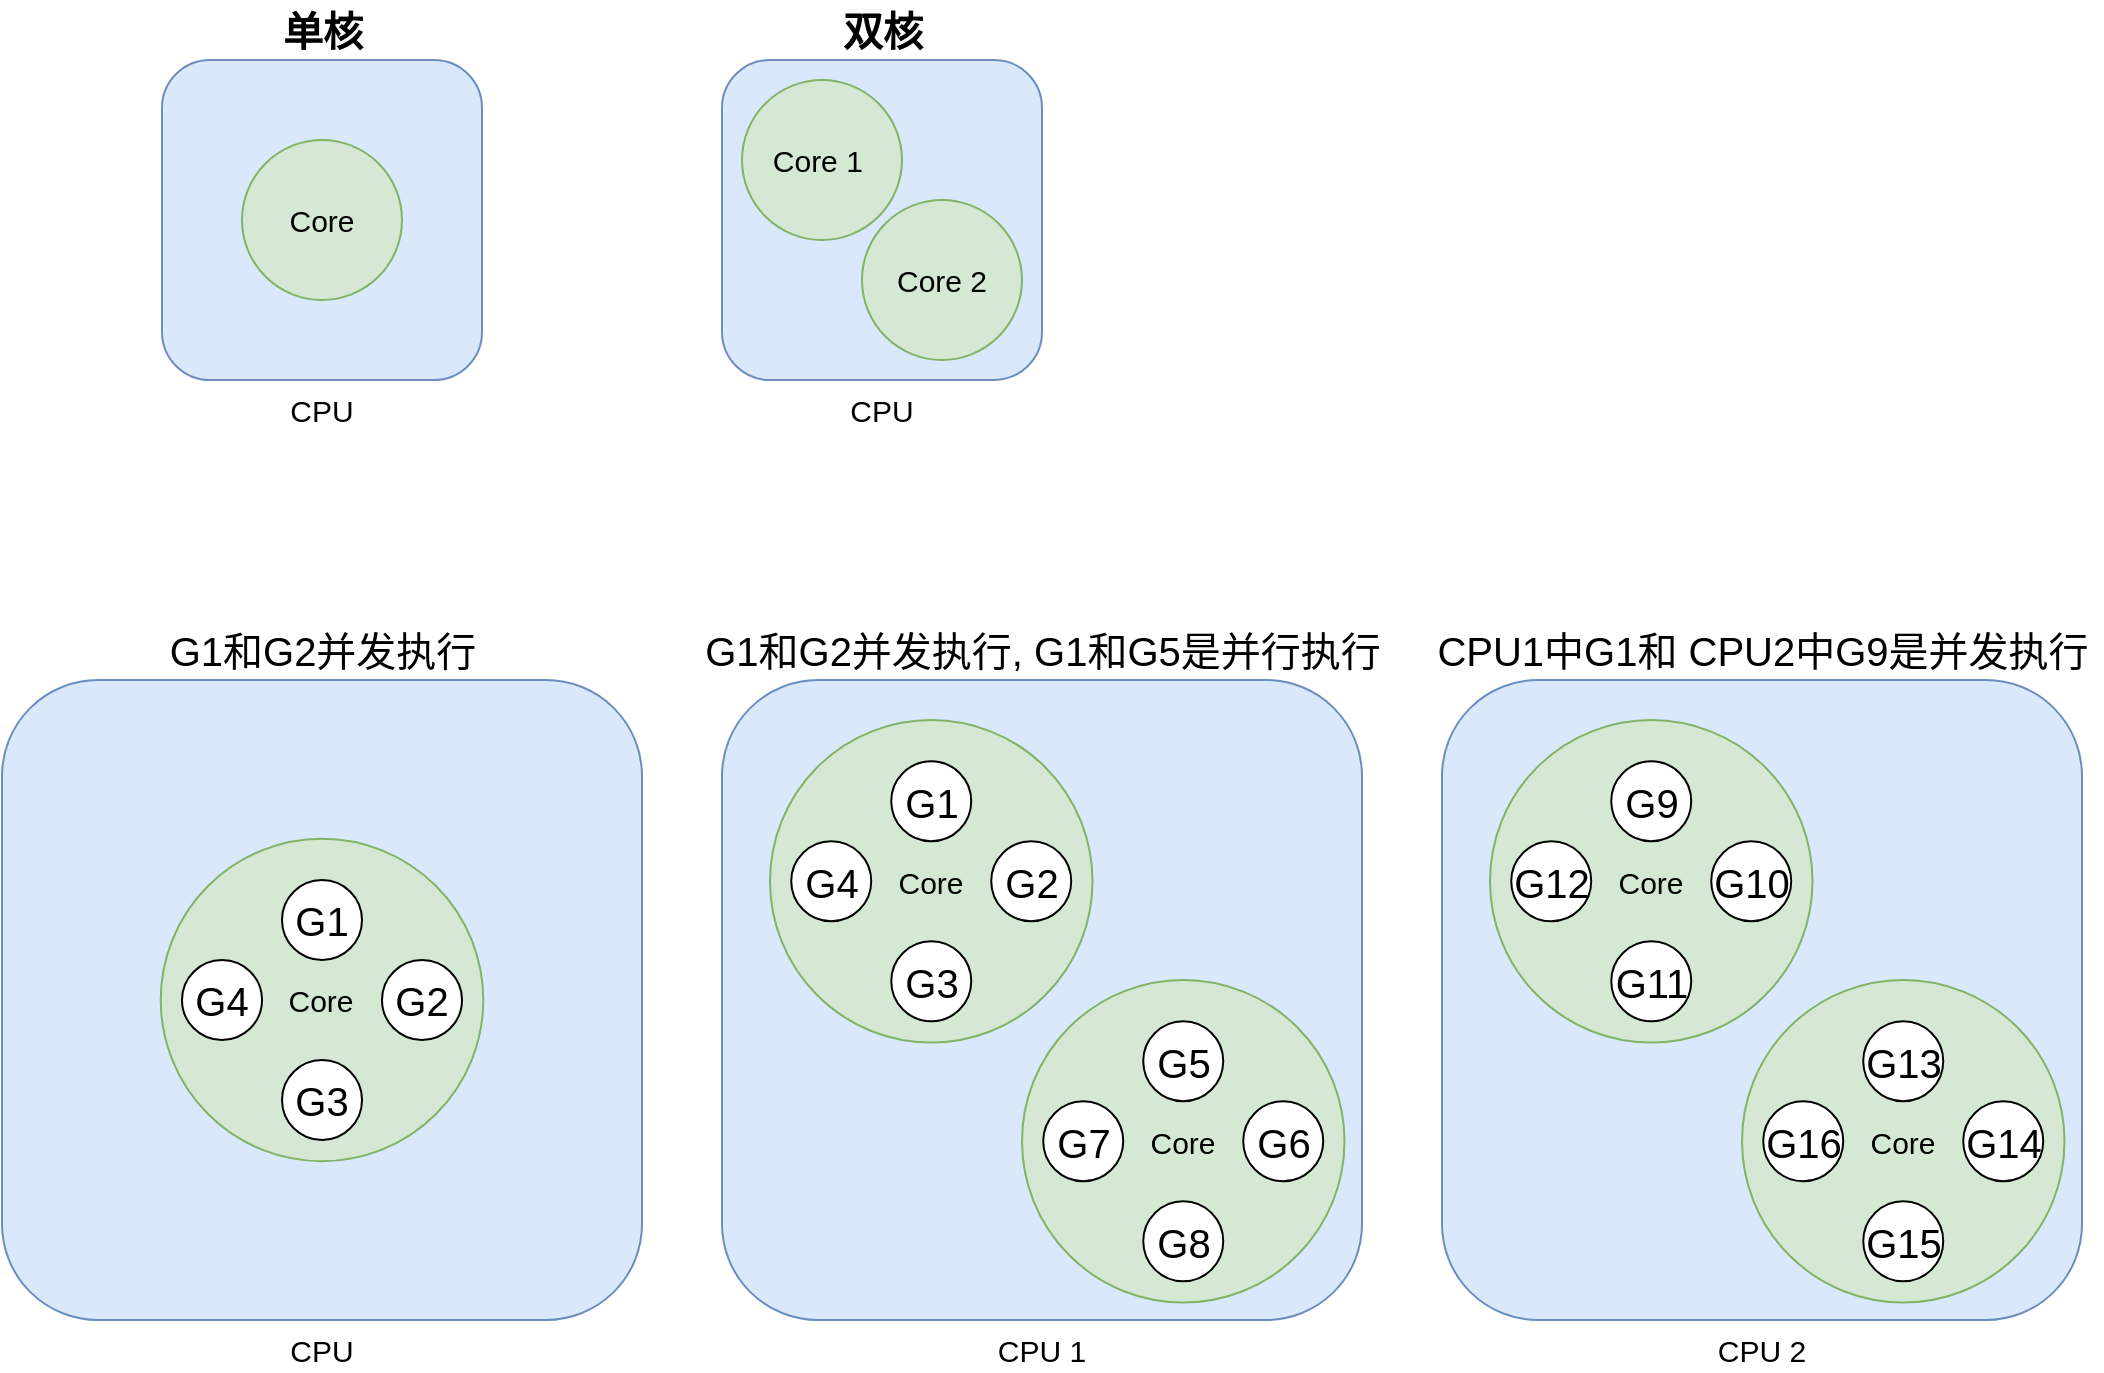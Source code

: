 <mxfile version="14.6.13" type="device" pages="3"><diagram id="2MF0oBLDKC4ToNOeg6sz" name="并发与并行"><mxGraphModel dx="946" dy="627" grid="1" gridSize="10" guides="1" tooltips="1" connect="1" arrows="1" fold="1" page="1" pageScale="1" pageWidth="1169" pageHeight="827" math="0" shadow="0"><root><mxCell id="m6voooPMPIwfVR3LbS1w-0"/><mxCell id="m6voooPMPIwfVR3LbS1w-1" parent="m6voooPMPIwfVR3LbS1w-0"/><mxCell id="m6voooPMPIwfVR3LbS1w-15" value="&lt;span&gt;CPU&lt;/span&gt;" style="rounded=1;whiteSpace=wrap;html=1;fontSize=15;labelPosition=center;verticalLabelPosition=bottom;align=center;verticalAlign=top;fillColor=#dae8fc;strokeColor=#6c8ebf;" parent="m6voooPMPIwfVR3LbS1w-1" vertex="1"><mxGeometry x="40" y="510.01" width="320" height="320" as="geometry"/></mxCell><mxCell id="m6voooPMPIwfVR3LbS1w-7" value="单核" style="text;html=1;align=center;verticalAlign=middle;resizable=0;points=[];autosize=1;strokeColor=none;fontSize=20;fontStyle=1" parent="m6voooPMPIwfVR3LbS1w-1" vertex="1"><mxGeometry x="170" y="170" width="60" height="30" as="geometry"/></mxCell><mxCell id="m6voooPMPIwfVR3LbS1w-8" value="双核" style="text;html=1;align=center;verticalAlign=middle;resizable=0;points=[];autosize=1;strokeColor=none;fontSize=20;fontStyle=1" parent="m6voooPMPIwfVR3LbS1w-1" vertex="1"><mxGeometry x="450" y="170" width="60" height="30" as="geometry"/></mxCell><mxCell id="m6voooPMPIwfVR3LbS1w-12" value="" style="group" parent="m6voooPMPIwfVR3LbS1w-1" vertex="1" connectable="0"><mxGeometry x="120" y="200" width="160" height="160" as="geometry"/></mxCell><mxCell id="m6voooPMPIwfVR3LbS1w-3" value="&lt;span&gt;CPU&lt;/span&gt;" style="rounded=1;whiteSpace=wrap;html=1;fontSize=15;labelPosition=center;verticalLabelPosition=bottom;align=center;verticalAlign=top;fillColor=#dae8fc;strokeColor=#6c8ebf;" parent="m6voooPMPIwfVR3LbS1w-12" vertex="1"><mxGeometry width="160" height="160" as="geometry"/></mxCell><mxCell id="m6voooPMPIwfVR3LbS1w-2" value="Core" style="ellipse;whiteSpace=wrap;html=1;aspect=fixed;fontSize=15;fillColor=#d5e8d4;strokeColor=#82b366;" parent="m6voooPMPIwfVR3LbS1w-12" vertex="1"><mxGeometry x="40" y="40" width="80" height="80" as="geometry"/></mxCell><mxCell id="m6voooPMPIwfVR3LbS1w-13" value="" style="group" parent="m6voooPMPIwfVR3LbS1w-1" vertex="1" connectable="0"><mxGeometry x="400" y="200" width="160" height="160" as="geometry"/></mxCell><mxCell id="m6voooPMPIwfVR3LbS1w-4" value="&lt;span&gt;CPU&lt;/span&gt;" style="rounded=1;whiteSpace=wrap;html=1;fontSize=15;labelPosition=center;verticalLabelPosition=bottom;align=center;verticalAlign=top;fillColor=#dae8fc;strokeColor=#6c8ebf;" parent="m6voooPMPIwfVR3LbS1w-13" vertex="1"><mxGeometry width="160" height="160" as="geometry"/></mxCell><mxCell id="m6voooPMPIwfVR3LbS1w-5" value="Core 1&amp;nbsp;" style="ellipse;whiteSpace=wrap;html=1;aspect=fixed;fontSize=15;fillColor=#d5e8d4;strokeColor=#82b366;" parent="m6voooPMPIwfVR3LbS1w-13" vertex="1"><mxGeometry x="10" y="10" width="80" height="80" as="geometry"/></mxCell><mxCell id="m6voooPMPIwfVR3LbS1w-6" value="Core 2" style="ellipse;whiteSpace=wrap;html=1;aspect=fixed;fontSize=15;fillColor=#d5e8d4;strokeColor=#82b366;" parent="m6voooPMPIwfVR3LbS1w-13" vertex="1"><mxGeometry x="70" y="70" width="80" height="80" as="geometry"/></mxCell><mxCell id="m6voooPMPIwfVR3LbS1w-23" value="&lt;span&gt;CPU 1&lt;/span&gt;" style="rounded=1;whiteSpace=wrap;html=1;fontSize=15;labelPosition=center;verticalLabelPosition=bottom;align=center;verticalAlign=top;fillColor=#dae8fc;strokeColor=#6c8ebf;" parent="m6voooPMPIwfVR3LbS1w-1" vertex="1"><mxGeometry x="400" y="510" width="320" height="320" as="geometry"/></mxCell><mxCell id="m6voooPMPIwfVR3LbS1w-26" value="" style="group" parent="m6voooPMPIwfVR3LbS1w-1" vertex="1" connectable="0"><mxGeometry x="119.38" y="589.38" width="161.25" height="161.25" as="geometry"/></mxCell><mxCell id="m6voooPMPIwfVR3LbS1w-16" value="Core" style="ellipse;whiteSpace=wrap;html=1;aspect=fixed;fontSize=15;fillColor=#d5e8d4;strokeColor=#82b366;" parent="m6voooPMPIwfVR3LbS1w-26" vertex="1"><mxGeometry width="161.25" height="161.25" as="geometry"/></mxCell><mxCell id="m6voooPMPIwfVR3LbS1w-19" value="G1" style="ellipse;whiteSpace=wrap;html=1;aspect=fixed;fontSize=20;" parent="m6voooPMPIwfVR3LbS1w-26" vertex="1"><mxGeometry x="60.62" y="20.63" width="40" height="40" as="geometry"/></mxCell><mxCell id="m6voooPMPIwfVR3LbS1w-20" value="G2" style="ellipse;whiteSpace=wrap;html=1;aspect=fixed;fontSize=20;" parent="m6voooPMPIwfVR3LbS1w-26" vertex="1"><mxGeometry x="110.62" y="60.63" width="40" height="40" as="geometry"/></mxCell><mxCell id="m6voooPMPIwfVR3LbS1w-21" value="G3" style="ellipse;whiteSpace=wrap;html=1;aspect=fixed;fontSize=20;" parent="m6voooPMPIwfVR3LbS1w-26" vertex="1"><mxGeometry x="60.63" y="110.63" width="40" height="40" as="geometry"/></mxCell><mxCell id="m6voooPMPIwfVR3LbS1w-22" value="G4" style="ellipse;whiteSpace=wrap;html=1;aspect=fixed;fontSize=20;" parent="m6voooPMPIwfVR3LbS1w-26" vertex="1"><mxGeometry x="10.62" y="60.62" width="40" height="40" as="geometry"/></mxCell><mxCell id="m6voooPMPIwfVR3LbS1w-27" value="" style="group" parent="m6voooPMPIwfVR3LbS1w-1" vertex="1" connectable="0"><mxGeometry x="424" y="530.01" width="161.25" height="161.25" as="geometry"/></mxCell><mxCell id="m6voooPMPIwfVR3LbS1w-28" value="Core" style="ellipse;whiteSpace=wrap;html=1;aspect=fixed;fontSize=15;fillColor=#d5e8d4;strokeColor=#82b366;" parent="m6voooPMPIwfVR3LbS1w-27" vertex="1"><mxGeometry width="161.25" height="161.25" as="geometry"/></mxCell><mxCell id="m6voooPMPIwfVR3LbS1w-29" value="G1" style="ellipse;whiteSpace=wrap;html=1;aspect=fixed;fontSize=20;" parent="m6voooPMPIwfVR3LbS1w-27" vertex="1"><mxGeometry x="60.62" y="20.63" width="40" height="40" as="geometry"/></mxCell><mxCell id="m6voooPMPIwfVR3LbS1w-30" value="G2" style="ellipse;whiteSpace=wrap;html=1;aspect=fixed;fontSize=20;" parent="m6voooPMPIwfVR3LbS1w-27" vertex="1"><mxGeometry x="110.62" y="60.63" width="40" height="40" as="geometry"/></mxCell><mxCell id="m6voooPMPIwfVR3LbS1w-31" value="G3" style="ellipse;whiteSpace=wrap;html=1;aspect=fixed;fontSize=20;" parent="m6voooPMPIwfVR3LbS1w-27" vertex="1"><mxGeometry x="60.63" y="110.63" width="40" height="40" as="geometry"/></mxCell><mxCell id="m6voooPMPIwfVR3LbS1w-32" value="G4" style="ellipse;whiteSpace=wrap;html=1;aspect=fixed;fontSize=20;" parent="m6voooPMPIwfVR3LbS1w-27" vertex="1"><mxGeometry x="10.62" y="60.62" width="40" height="40" as="geometry"/></mxCell><mxCell id="m6voooPMPIwfVR3LbS1w-33" value="" style="group" parent="m6voooPMPIwfVR3LbS1w-1" vertex="1" connectable="0"><mxGeometry x="550" y="660.01" width="161.25" height="161.25" as="geometry"/></mxCell><mxCell id="m6voooPMPIwfVR3LbS1w-34" value="Core" style="ellipse;whiteSpace=wrap;html=1;aspect=fixed;fontSize=15;fillColor=#d5e8d4;strokeColor=#82b366;" parent="m6voooPMPIwfVR3LbS1w-33" vertex="1"><mxGeometry width="161.25" height="161.25" as="geometry"/></mxCell><mxCell id="m6voooPMPIwfVR3LbS1w-35" value="G5" style="ellipse;whiteSpace=wrap;html=1;aspect=fixed;fontSize=20;" parent="m6voooPMPIwfVR3LbS1w-33" vertex="1"><mxGeometry x="60.62" y="20.63" width="40" height="40" as="geometry"/></mxCell><mxCell id="m6voooPMPIwfVR3LbS1w-36" value="G6" style="ellipse;whiteSpace=wrap;html=1;aspect=fixed;fontSize=20;" parent="m6voooPMPIwfVR3LbS1w-33" vertex="1"><mxGeometry x="110.62" y="60.63" width="40" height="40" as="geometry"/></mxCell><mxCell id="m6voooPMPIwfVR3LbS1w-37" value="G8" style="ellipse;whiteSpace=wrap;html=1;aspect=fixed;fontSize=20;" parent="m6voooPMPIwfVR3LbS1w-33" vertex="1"><mxGeometry x="60.63" y="110.63" width="40" height="40" as="geometry"/></mxCell><mxCell id="m6voooPMPIwfVR3LbS1w-38" value="G7" style="ellipse;whiteSpace=wrap;html=1;aspect=fixed;fontSize=20;" parent="m6voooPMPIwfVR3LbS1w-33" vertex="1"><mxGeometry x="10.62" y="60.62" width="40" height="40" as="geometry"/></mxCell><mxCell id="m6voooPMPIwfVR3LbS1w-39" value="G1和G2并发执行" style="text;html=1;align=center;verticalAlign=middle;resizable=0;points=[];autosize=1;strokeColor=none;fontSize=20;" parent="m6voooPMPIwfVR3LbS1w-1" vertex="1"><mxGeometry x="115" y="480" width="170" height="30" as="geometry"/></mxCell><mxCell id="m6voooPMPIwfVR3LbS1w-40" value="G1和G2并发执行, G1和G5是并行执行" style="text;html=1;align=center;verticalAlign=middle;resizable=0;points=[];autosize=1;strokeColor=none;fontSize=20;" parent="m6voooPMPIwfVR3LbS1w-1" vertex="1"><mxGeometry x="385" y="480" width="350" height="30" as="geometry"/></mxCell><mxCell id="m6voooPMPIwfVR3LbS1w-41" value="&lt;span&gt;CPU 2&lt;/span&gt;" style="rounded=1;whiteSpace=wrap;html=1;fontSize=15;labelPosition=center;verticalLabelPosition=bottom;align=center;verticalAlign=top;fillColor=#dae8fc;strokeColor=#6c8ebf;" parent="m6voooPMPIwfVR3LbS1w-1" vertex="1"><mxGeometry x="760" y="510" width="320" height="320" as="geometry"/></mxCell><mxCell id="m6voooPMPIwfVR3LbS1w-42" value="" style="group" parent="m6voooPMPIwfVR3LbS1w-1" vertex="1" connectable="0"><mxGeometry x="784" y="530.01" width="161.25" height="161.25" as="geometry"/></mxCell><mxCell id="m6voooPMPIwfVR3LbS1w-43" value="Core" style="ellipse;whiteSpace=wrap;html=1;aspect=fixed;fontSize=15;fillColor=#d5e8d4;strokeColor=#82b366;" parent="m6voooPMPIwfVR3LbS1w-42" vertex="1"><mxGeometry width="161.25" height="161.25" as="geometry"/></mxCell><mxCell id="m6voooPMPIwfVR3LbS1w-44" value="G9" style="ellipse;whiteSpace=wrap;html=1;aspect=fixed;fontSize=20;" parent="m6voooPMPIwfVR3LbS1w-42" vertex="1"><mxGeometry x="60.62" y="20.63" width="40" height="40" as="geometry"/></mxCell><mxCell id="m6voooPMPIwfVR3LbS1w-45" value="G10" style="ellipse;whiteSpace=wrap;html=1;aspect=fixed;fontSize=20;" parent="m6voooPMPIwfVR3LbS1w-42" vertex="1"><mxGeometry x="110.62" y="60.63" width="40" height="40" as="geometry"/></mxCell><mxCell id="m6voooPMPIwfVR3LbS1w-46" value="G11" style="ellipse;whiteSpace=wrap;html=1;aspect=fixed;fontSize=20;" parent="m6voooPMPIwfVR3LbS1w-42" vertex="1"><mxGeometry x="60.63" y="110.63" width="40" height="40" as="geometry"/></mxCell><mxCell id="m6voooPMPIwfVR3LbS1w-47" value="G12" style="ellipse;whiteSpace=wrap;html=1;aspect=fixed;fontSize=20;" parent="m6voooPMPIwfVR3LbS1w-42" vertex="1"><mxGeometry x="10.62" y="60.62" width="40" height="40" as="geometry"/></mxCell><mxCell id="m6voooPMPIwfVR3LbS1w-48" value="" style="group" parent="m6voooPMPIwfVR3LbS1w-1" vertex="1" connectable="0"><mxGeometry x="910" y="660.01" width="161.25" height="161.25" as="geometry"/></mxCell><mxCell id="m6voooPMPIwfVR3LbS1w-49" value="Core" style="ellipse;whiteSpace=wrap;html=1;aspect=fixed;fontSize=15;fillColor=#d5e8d4;strokeColor=#82b366;" parent="m6voooPMPIwfVR3LbS1w-48" vertex="1"><mxGeometry width="161.25" height="161.25" as="geometry"/></mxCell><mxCell id="m6voooPMPIwfVR3LbS1w-50" value="G13" style="ellipse;whiteSpace=wrap;html=1;aspect=fixed;fontSize=20;" parent="m6voooPMPIwfVR3LbS1w-48" vertex="1"><mxGeometry x="60.62" y="20.63" width="40" height="40" as="geometry"/></mxCell><mxCell id="m6voooPMPIwfVR3LbS1w-51" value="G14" style="ellipse;whiteSpace=wrap;html=1;aspect=fixed;fontSize=20;" parent="m6voooPMPIwfVR3LbS1w-48" vertex="1"><mxGeometry x="110.62" y="60.63" width="40" height="40" as="geometry"/></mxCell><mxCell id="m6voooPMPIwfVR3LbS1w-52" value="G15" style="ellipse;whiteSpace=wrap;html=1;aspect=fixed;fontSize=20;" parent="m6voooPMPIwfVR3LbS1w-48" vertex="1"><mxGeometry x="60.63" y="110.63" width="40" height="40" as="geometry"/></mxCell><mxCell id="m6voooPMPIwfVR3LbS1w-53" value="G16" style="ellipse;whiteSpace=wrap;html=1;aspect=fixed;fontSize=20;" parent="m6voooPMPIwfVR3LbS1w-48" vertex="1"><mxGeometry x="10.62" y="60.62" width="40" height="40" as="geometry"/></mxCell><mxCell id="m6voooPMPIwfVR3LbS1w-54" value="CPU1中G1和 CPU2中G9是并发执行" style="text;html=1;align=center;verticalAlign=middle;resizable=0;points=[];autosize=1;strokeColor=none;fontSize=20;" parent="m6voooPMPIwfVR3LbS1w-1" vertex="1"><mxGeometry x="750" y="480" width="340" height="30" as="geometry"/></mxCell></root></mxGraphModel></diagram><diagram id="ObvXw08kauzN-4rwzI1M" name="并发修改临界区"><mxGraphModel dx="946" dy="627" grid="1" gridSize="10" guides="1" tooltips="1" connect="1" arrows="1" fold="1" page="1" pageScale="1" pageWidth="1169" pageHeight="827" math="0" shadow="0"><root><mxCell id="0"/><mxCell id="1" parent="0"/><mxCell id="VmYNPYu47DKNhH69-079-1" value="" style="rounded=1;whiteSpace=wrap;html=1;fontStyle=1;fontSize=15;fillColor=#dae8fc;strokeColor=#6c8ebf;" parent="1" vertex="1"><mxGeometry x="120" y="360" width="400" height="80" as="geometry"/></mxCell><mxCell id="VmYNPYu47DKNhH69-079-2" value="CPU1" style="rounded=1;whiteSpace=wrap;html=1;labelPosition=left;verticalLabelPosition=middle;align=right;verticalAlign=middle;fontStyle=1;fontSize=15;fillColor=#fff2cc;strokeColor=#d6b656;" parent="1" vertex="1"><mxGeometry x="120" y="240" width="120" height="60" as="geometry"/></mxCell><mxCell id="VmYNPYu47DKNhH69-079-3" value="CPU 2" style="rounded=1;whiteSpace=wrap;html=1;labelPosition=right;verticalLabelPosition=middle;align=left;verticalAlign=middle;fontStyle=1;fontSize=15;fillColor=#fff2cc;strokeColor=#d6b656;" parent="1" vertex="1"><mxGeometry x="400" y="240" width="120" height="60" as="geometry"/></mxCell><mxCell id="VmYNPYu47DKNhH69-079-6" style="edgeStyle=orthogonalEdgeStyle;rounded=0;orthogonalLoop=1;jettySize=auto;html=1;exitX=0.5;exitY=1;exitDx=0;exitDy=0;entryX=0.5;entryY=0;entryDx=0;entryDy=0;fontStyle=1;fontSize=15;" parent="1" source="VmYNPYu47DKNhH69-079-4" target="VmYNPYu47DKNhH69-079-2" edge="1"><mxGeometry relative="1" as="geometry"/></mxCell><mxCell id="VmYNPYu47DKNhH69-079-4" value="GoroutineA" style="rounded=1;whiteSpace=wrap;html=1;fontStyle=1;fontSize=15;fillColor=#ffe6cc;strokeColor=#d79b00;" parent="1" vertex="1"><mxGeometry x="137.5" y="120" width="85" height="50" as="geometry"/></mxCell><mxCell id="VmYNPYu47DKNhH69-079-13" style="edgeStyle=orthogonalEdgeStyle;rounded=0;orthogonalLoop=1;jettySize=auto;html=1;exitX=0.5;exitY=1;exitDx=0;exitDy=0;fontStyle=1;fontSize=15;" parent="1" source="VmYNPYu47DKNhH69-079-5" target="VmYNPYu47DKNhH69-079-3" edge="1"><mxGeometry relative="1" as="geometry"/></mxCell><mxCell id="VmYNPYu47DKNhH69-079-5" value="&lt;span style=&quot;font-size: 15px;&quot;&gt;GoroutineB&lt;/span&gt;" style="rounded=1;whiteSpace=wrap;html=1;fontStyle=1;fontSize=15;fillColor=#ffe6cc;strokeColor=#d79b00;" parent="1" vertex="1"><mxGeometry x="417.5" y="120" width="85" height="50" as="geometry"/></mxCell><mxCell id="VmYNPYu47DKNhH69-079-10" style="edgeStyle=orthogonalEdgeStyle;rounded=0;orthogonalLoop=1;jettySize=auto;html=1;exitX=0;exitY=0.5;exitDx=0;exitDy=0;entryX=0.5;entryY=1;entryDx=0;entryDy=0;startArrow=classic;startFill=1;fontStyle=1;fontSize=15;dashed=1;" parent="1" source="VmYNPYu47DKNhH69-079-7" target="VmYNPYu47DKNhH69-079-2" edge="1"><mxGeometry relative="1" as="geometry"/></mxCell><mxCell id="VmYNPYu47DKNhH69-079-11" style="edgeStyle=orthogonalEdgeStyle;rounded=0;orthogonalLoop=1;jettySize=auto;html=1;exitX=1;exitY=0.5;exitDx=0;exitDy=0;entryX=0.5;entryY=1;entryDx=0;entryDy=0;startArrow=classic;startFill=1;fontStyle=1;fontSize=15;dashed=1;" parent="1" source="VmYNPYu47DKNhH69-079-7" target="VmYNPYu47DKNhH69-079-3" edge="1"><mxGeometry relative="1" as="geometry"/></mxCell><mxCell id="VmYNPYu47DKNhH69-079-7" value="Count = 0" style="ellipse;whiteSpace=wrap;html=1;fontStyle=1;fontSize=15;fillColor=#d5e8d4;strokeColor=#82b366;" parent="1" vertex="1"><mxGeometry x="280" y="374" width="80" height="40" as="geometry"/></mxCell><mxCell id="VmYNPYu47DKNhH69-079-8" value="Count = 0" style="ellipse;whiteSpace=wrap;html=1;fontStyle=1;fontSize=15;fillColor=#d5e8d4;strokeColor=#82b366;" parent="1" vertex="1"><mxGeometry x="145" y="250" width="80" height="40" as="geometry"/></mxCell><mxCell id="VmYNPYu47DKNhH69-079-9" value="Count = 0" style="ellipse;whiteSpace=wrap;html=1;fontStyle=1;fontSize=15;fillColor=#d5e8d4;strokeColor=#82b366;" parent="1" vertex="1"><mxGeometry x="415" y="250" width="80" height="40" as="geometry"/></mxCell><mxCell id="VmYNPYu47DKNhH69-079-12" value="读取Count" style="text;html=1;align=center;verticalAlign=middle;resizable=0;points=[];autosize=1;strokeColor=none;fontStyle=1;fontSize=15;" parent="1" vertex="1"><mxGeometry x="180" y="190" width="90" height="20" as="geometry"/></mxCell><mxCell id="VmYNPYu47DKNhH69-079-14" value="读取Count" style="text;html=1;align=center;verticalAlign=middle;resizable=0;points=[];autosize=1;strokeColor=none;fontStyle=1;fontSize=15;" parent="1" vertex="1"><mxGeometry x="460" y="190" width="90" height="20" as="geometry"/></mxCell><mxCell id="VmYNPYu47DKNhH69-079-20" style="edgeStyle=orthogonalEdgeStyle;rounded=0;orthogonalLoop=1;jettySize=auto;html=1;exitX=0.5;exitY=1;exitDx=0;exitDy=0;fontSize=15;startArrow=none;startFill=0;" parent="1" source="VmYNPYu47DKNhH69-079-15" target="VmYNPYu47DKNhH69-079-16" edge="1"><mxGeometry relative="1" as="geometry"/></mxCell><mxCell id="VmYNPYu47DKNhH69-079-15" value="GoroutineA" style="rounded=1;whiteSpace=wrap;html=1;fontStyle=1;fontSize=15;fillColor=#ffe6cc;strokeColor=#d79b00;" parent="1" vertex="1"><mxGeometry x="97.5" y="540" width="85" height="50" as="geometry"/></mxCell><mxCell id="VmYNPYu47DKNhH69-079-21" style="edgeStyle=orthogonalEdgeStyle;rounded=0;orthogonalLoop=1;jettySize=auto;html=1;exitX=0.5;exitY=1;exitDx=0;exitDy=0;fontSize=15;startArrow=none;startFill=0;fontStyle=1" parent="1" source="VmYNPYu47DKNhH69-079-16" target="VmYNPYu47DKNhH69-079-17" edge="1"><mxGeometry relative="1" as="geometry"/></mxCell><mxCell id="VmYNPYu47DKNhH69-079-16" value="从内存加载Count值到寄存器" style="rounded=1;whiteSpace=wrap;html=1;fontSize=15;fillColor=#fff2cc;strokeColor=#d6b656;fontStyle=1" parent="1" vertex="1"><mxGeometry x="80" y="640" width="120" height="50" as="geometry"/></mxCell><mxCell id="VmYNPYu47DKNhH69-079-22" style="edgeStyle=orthogonalEdgeStyle;rounded=0;orthogonalLoop=1;jettySize=auto;html=1;exitX=0.5;exitY=1;exitDx=0;exitDy=0;entryX=0.5;entryY=0;entryDx=0;entryDy=0;fontSize=15;startArrow=none;startFill=0;fontStyle=1" parent="1" source="VmYNPYu47DKNhH69-079-17" target="VmYNPYu47DKNhH69-079-18" edge="1"><mxGeometry relative="1" as="geometry"/></mxCell><mxCell id="VmYNPYu47DKNhH69-079-17" value="Count 加 1" style="rounded=1;whiteSpace=wrap;html=1;fontSize=15;fillColor=#fff2cc;strokeColor=#d6b656;fontStyle=1" parent="1" vertex="1"><mxGeometry x="80" y="740" width="120" height="50" as="geometry"/></mxCell><mxCell id="VmYNPYu47DKNhH69-079-23" style="edgeStyle=orthogonalEdgeStyle;rounded=0;orthogonalLoop=1;jettySize=auto;html=1;exitX=0.5;exitY=1;exitDx=0;exitDy=0;entryX=0.5;entryY=0;entryDx=0;entryDy=0;fontSize=15;startArrow=none;startFill=0;fontStyle=1" parent="1" source="VmYNPYu47DKNhH69-079-18" target="VmYNPYu47DKNhH69-079-19" edge="1"><mxGeometry relative="1" as="geometry"/></mxCell><mxCell id="VmYNPYu47DKNhH69-079-18" value="将 Count = 1&lt;br&gt;写回内存" style="rounded=1;whiteSpace=wrap;html=1;fontSize=15;fillColor=#fff2cc;strokeColor=#d6b656;fontStyle=1" parent="1" vertex="1"><mxGeometry x="80" y="840" width="120" height="50" as="geometry"/></mxCell><mxCell id="VmYNPYu47DKNhH69-079-19" value="结束" style="rounded=1;whiteSpace=wrap;html=1;fontSize=15;fillColor=#f8cecc;strokeColor=#b85450;fontStyle=1" parent="1" vertex="1"><mxGeometry x="80" y="920" width="120" height="40" as="geometry"/></mxCell><mxCell id="VmYNPYu47DKNhH69-079-34" style="edgeStyle=orthogonalEdgeStyle;rounded=0;orthogonalLoop=1;jettySize=auto;html=1;exitX=0.5;exitY=1;exitDx=0;exitDy=0;fontSize=15;startArrow=none;startFill=0;" parent="1" source="VmYNPYu47DKNhH69-079-35" target="VmYNPYu47DKNhH69-079-37" edge="1"><mxGeometry relative="1" as="geometry"/></mxCell><mxCell id="VmYNPYu47DKNhH69-079-35" value="GoroutineB" style="rounded=1;whiteSpace=wrap;html=1;fontStyle=1;fontSize=15;fillColor=#ffe6cc;strokeColor=#d79b00;" parent="1" vertex="1"><mxGeometry x="457.5" y="690" width="85" height="50" as="geometry"/></mxCell><mxCell id="VmYNPYu47DKNhH69-079-36" style="edgeStyle=orthogonalEdgeStyle;rounded=0;orthogonalLoop=1;jettySize=auto;html=1;exitX=0.5;exitY=1;exitDx=0;exitDy=0;fontSize=15;startArrow=none;startFill=0;fontStyle=1" parent="1" source="VmYNPYu47DKNhH69-079-37" target="VmYNPYu47DKNhH69-079-39" edge="1"><mxGeometry relative="1" as="geometry"/></mxCell><mxCell id="VmYNPYu47DKNhH69-079-37" value="从内存加载Count值到寄存器" style="rounded=1;whiteSpace=wrap;html=1;fontSize=15;fillColor=#fff2cc;strokeColor=#d6b656;fontStyle=1" parent="1" vertex="1"><mxGeometry x="440" y="790" width="120" height="50" as="geometry"/></mxCell><mxCell id="VmYNPYu47DKNhH69-079-38" style="edgeStyle=orthogonalEdgeStyle;rounded=0;orthogonalLoop=1;jettySize=auto;html=1;exitX=0.5;exitY=1;exitDx=0;exitDy=0;entryX=0.5;entryY=0;entryDx=0;entryDy=0;fontSize=15;startArrow=none;startFill=0;fontStyle=1" parent="1" source="VmYNPYu47DKNhH69-079-39" target="VmYNPYu47DKNhH69-079-41" edge="1"><mxGeometry relative="1" as="geometry"/></mxCell><mxCell id="VmYNPYu47DKNhH69-079-39" value="Count 加 1" style="rounded=1;whiteSpace=wrap;html=1;fontSize=15;fillColor=#fff2cc;strokeColor=#d6b656;fontStyle=1" parent="1" vertex="1"><mxGeometry x="440" y="890" width="120" height="50" as="geometry"/></mxCell><mxCell id="VmYNPYu47DKNhH69-079-40" style="edgeStyle=orthogonalEdgeStyle;rounded=0;orthogonalLoop=1;jettySize=auto;html=1;exitX=0.5;exitY=1;exitDx=0;exitDy=0;entryX=0.5;entryY=0;entryDx=0;entryDy=0;fontSize=15;startArrow=none;startFill=0;fontStyle=1" parent="1" source="VmYNPYu47DKNhH69-079-41" target="VmYNPYu47DKNhH69-079-42" edge="1"><mxGeometry relative="1" as="geometry"/></mxCell><mxCell id="VmYNPYu47DKNhH69-079-41" value="将 Count = 1&lt;br&gt;写回内存" style="rounded=1;whiteSpace=wrap;html=1;fontSize=15;fillColor=#fff2cc;strokeColor=#d6b656;fontStyle=1" parent="1" vertex="1"><mxGeometry x="440" y="990" width="120" height="50" as="geometry"/></mxCell><mxCell id="VmYNPYu47DKNhH69-079-42" value="结束" style="rounded=1;whiteSpace=wrap;html=1;fontSize=15;fillColor=#f8cecc;strokeColor=#b85450;fontStyle=1" parent="1" vertex="1"><mxGeometry x="440" y="1070" width="120" height="40" as="geometry"/></mxCell><mxCell id="VmYNPYu47DKNhH69-079-44" style="edgeStyle=orthogonalEdgeStyle;rounded=0;orthogonalLoop=1;jettySize=auto;html=1;exitX=1;exitY=0.5;exitDx=0;exitDy=0;entryX=0;entryY=0.5;entryDx=0;entryDy=0;fontSize=15;startArrow=none;startFill=0;dashed=1;" parent="1" source="VmYNPYu47DKNhH69-079-43" target="VmYNPYu47DKNhH69-079-37" edge="1"><mxGeometry relative="1" as="geometry"/></mxCell><mxCell id="VmYNPYu47DKNhH69-079-43" value="CPU 中断" style="rounded=1;whiteSpace=wrap;html=1;fontSize=15;dashed=1;fontStyle=1;fillColor=#f5f5f5;strokeColor=#666666;fontColor=#333333;" parent="1" vertex="1"><mxGeometry x="200" y="700" width="80" height="30" as="geometry"/></mxCell><mxCell id="VmYNPYu47DKNhH69-079-46" style="edgeStyle=orthogonalEdgeStyle;rounded=0;orthogonalLoop=1;jettySize=auto;html=1;exitX=0;exitY=0.5;exitDx=0;exitDy=0;entryX=1;entryY=0.5;entryDx=0;entryDy=0;dashed=1;fontSize=15;startArrow=none;startFill=0;" parent="1" source="VmYNPYu47DKNhH69-079-45" target="VmYNPYu47DKNhH69-079-18" edge="1"><mxGeometry relative="1" as="geometry"/></mxCell><mxCell id="VmYNPYu47DKNhH69-079-45" value="CPU 中断" style="rounded=1;whiteSpace=wrap;html=1;fontSize=15;dashed=1;fontStyle=1;fillColor=#f5f5f5;strokeColor=#666666;fontColor=#333333;" parent="1" vertex="1"><mxGeometry x="360" y="1040" width="80" height="30" as="geometry"/></mxCell><mxCell id="VmYNPYu47DKNhH69-079-47" value="" style="endArrow=none;dashed=1;html=1;dashPattern=1 3;strokeWidth=2;fontSize=15;" parent="1" edge="1"><mxGeometry width="50" height="50" relative="1" as="geometry"><mxPoint x="10" y="690" as="sourcePoint"/><mxPoint x="800" y="690" as="targetPoint"/></mxGeometry></mxCell><mxCell id="VmYNPYu47DKNhH69-079-48" value="B开始的时间线" style="edgeLabel;html=1;align=center;verticalAlign=middle;resizable=0;points=[];fontSize=15;" parent="VmYNPYu47DKNhH69-079-47" vertex="1" connectable="0"><mxGeometry x="0.8" relative="1" as="geometry"><mxPoint as="offset"/></mxGeometry></mxCell><mxCell id="VmYNPYu47DKNhH69-079-49" value="" style="endArrow=none;dashed=1;html=1;dashPattern=1 3;strokeWidth=2;fontSize=15;" parent="1" edge="1"><mxGeometry width="50" height="50" relative="1" as="geometry"><mxPoint x="9" y="540" as="sourcePoint"/><mxPoint x="799" y="540" as="targetPoint"/></mxGeometry></mxCell><mxCell id="VmYNPYu47DKNhH69-079-50" value="A开始的时间线" style="edgeLabel;html=1;align=center;verticalAlign=middle;resizable=0;points=[];fontSize=15;" parent="VmYNPYu47DKNhH69-079-49" vertex="1" connectable="0"><mxGeometry x="0.8" relative="1" as="geometry"><mxPoint as="offset"/></mxGeometry></mxCell></root></mxGraphModel></diagram><diagram id="LI3zJ7tbOx4ENRyFnIRQ" name="加锁保护"><mxGraphModel dx="946" dy="627" grid="1" gridSize="10" guides="1" tooltips="1" connect="1" arrows="1" fold="1" page="1" pageScale="1" pageWidth="1169" pageHeight="827" math="0" shadow="0"><root><mxCell id="JRfACYC5YMyISTFDJLoG-0"/><mxCell id="JRfACYC5YMyISTFDJLoG-1" parent="JRfACYC5YMyISTFDJLoG-0"/><mxCell id="JRfACYC5YMyISTFDJLoG-101" value="&lt;b&gt;&lt;font style=&quot;font-size: 20px&quot;&gt;临界区&lt;/font&gt;&lt;/b&gt;" style="rounded=1;whiteSpace=wrap;html=1;labelPosition=center;verticalLabelPosition=top;align=center;verticalAlign=bottom;fillColor=#f5f5f5;strokeColor=#666666;fontColor=#333333;" vertex="1" parent="JRfACYC5YMyISTFDJLoG-1"><mxGeometry x="213" y="30" width="217" height="290" as="geometry"/></mxCell><mxCell id="JRfACYC5YMyISTFDJLoG-91" value="" style="group" vertex="1" connectable="0" parent="JRfACYC5YMyISTFDJLoG-1"><mxGeometry x="240" y="1560" width="160" height="240" as="geometry"/></mxCell><mxCell id="JRfACYC5YMyISTFDJLoG-49" value="&lt;b&gt;&lt;font style=&quot;font-size: 24px&quot;&gt;厕所&lt;/font&gt;&lt;/b&gt;" style="rounded=1;whiteSpace=wrap;html=1;labelPosition=center;verticalLabelPosition=top;align=center;verticalAlign=bottom;fillColor=#dae8fc;strokeColor=#6c8ebf;" vertex="1" parent="JRfACYC5YMyISTFDJLoG-91"><mxGeometry width="160" height="240" as="geometry"/></mxCell><mxCell id="JRfACYC5YMyISTFDJLoG-56" value="" style="verticalLabelPosition=bottom;html=1;verticalAlign=top;align=center;shape=mxgraph.floorplan.toilet;fillColor=#fff2cc;strokeColor=#d6b656;" vertex="1" parent="JRfACYC5YMyISTFDJLoG-91"><mxGeometry x="35" y="120" width="90" height="108" as="geometry"/></mxCell><mxCell id="JRfACYC5YMyISTFDJLoG-90" value="" style="group" vertex="1" connectable="0" parent="JRfACYC5YMyISTFDJLoG-1"><mxGeometry x="440" y="1560" width="160" height="240" as="geometry"/></mxCell><mxCell id="JRfACYC5YMyISTFDJLoG-75" value="&lt;b&gt;&lt;font style=&quot;font-size: 24px&quot;&gt;厕所&lt;/font&gt;&lt;/b&gt;" style="rounded=1;whiteSpace=wrap;html=1;labelPosition=center;verticalLabelPosition=top;align=center;verticalAlign=bottom;fillColor=#dae8fc;strokeColor=#6c8ebf;" vertex="1" parent="JRfACYC5YMyISTFDJLoG-90"><mxGeometry width="160" height="240" as="geometry"/></mxCell><mxCell id="JRfACYC5YMyISTFDJLoG-77" value="" style="verticalLabelPosition=bottom;html=1;verticalAlign=top;align=center;shape=mxgraph.floorplan.toilet;fillColor=#fff2cc;strokeColor=#d6b656;" vertex="1" parent="JRfACYC5YMyISTFDJLoG-90"><mxGeometry x="35" y="120" width="90" height="108" as="geometry"/></mxCell><mxCell id="JRfACYC5YMyISTFDJLoG-2" value="&lt;b&gt;&lt;font style=&quot;font-size: 24px&quot;&gt;厕所&lt;/font&gt;&lt;/b&gt;" style="rounded=1;whiteSpace=wrap;html=1;labelPosition=center;verticalLabelPosition=top;align=center;verticalAlign=bottom;fillColor=#dae8fc;strokeColor=#6c8ebf;" vertex="1" parent="JRfACYC5YMyISTFDJLoG-1"><mxGeometry x="240" y="80" width="160" height="240" as="geometry"/></mxCell><mxCell id="JRfACYC5YMyISTFDJLoG-3" value="" style="shape=actor;whiteSpace=wrap;html=1;fillColor=#d5e8d4;strokeColor=#82b366;" vertex="1" parent="JRfACYC5YMyISTFDJLoG-1"><mxGeometry x="440" y="200" width="80" height="120" as="geometry"/></mxCell><mxCell id="JRfACYC5YMyISTFDJLoG-4" value="" style="shape=actor;whiteSpace=wrap;html=1;fillColor=#d5e8d4;strokeColor=#82b366;" vertex="1" parent="JRfACYC5YMyISTFDJLoG-1"><mxGeometry x="560" y="200" width="80" height="120" as="geometry"/></mxCell><mxCell id="JRfACYC5YMyISTFDJLoG-5" value="" style="shape=actor;whiteSpace=wrap;html=1;fillColor=#d5e8d4;strokeColor=#82b366;" vertex="1" parent="JRfACYC5YMyISTFDJLoG-1"><mxGeometry x="680" y="200" width="80" height="120" as="geometry"/></mxCell><mxCell id="JRfACYC5YMyISTFDJLoG-6" value="" style="shape=actor;whiteSpace=wrap;html=1;fillColor=#d5e8d4;strokeColor=#82b366;" vertex="1" parent="JRfACYC5YMyISTFDJLoG-1"><mxGeometry x="800" y="200" width="80" height="120" as="geometry"/></mxCell><mxCell id="JRfACYC5YMyISTFDJLoG-12" value="" style="aspect=fixed;pointerEvents=1;shadow=0;dashed=0;html=1;strokeColor=none;labelPosition=center;verticalLabelPosition=bottom;verticalAlign=top;align=center;fillColor=#00188D;shape=mxgraph.mscae.enterprise.key_permissions" vertex="1" parent="JRfACYC5YMyISTFDJLoG-1"><mxGeometry x="360" y="120" width="26" height="50" as="geometry"/></mxCell><mxCell id="JRfACYC5YMyISTFDJLoG-13" value="&lt;b&gt;&lt;font style=&quot;font-size: 24px&quot;&gt;厕所&lt;/font&gt;&lt;/b&gt;" style="rounded=1;whiteSpace=wrap;html=1;labelPosition=center;verticalLabelPosition=top;align=center;verticalAlign=bottom;fillColor=#dae8fc;strokeColor=#6c8ebf;" vertex="1" parent="JRfACYC5YMyISTFDJLoG-1"><mxGeometry x="240" y="360" width="160" height="240" as="geometry"/></mxCell><mxCell id="JRfACYC5YMyISTFDJLoG-14" value="" style="shape=actor;whiteSpace=wrap;html=1;fillColor=#d5e8d4;strokeColor=#82b366;" vertex="1" parent="JRfACYC5YMyISTFDJLoG-1"><mxGeometry x="440" y="480" width="80" height="120" as="geometry"/></mxCell><mxCell id="JRfACYC5YMyISTFDJLoG-15" value="" style="shape=actor;whiteSpace=wrap;html=1;fillColor=#d5e8d4;strokeColor=#82b366;" vertex="1" parent="JRfACYC5YMyISTFDJLoG-1"><mxGeometry x="560" y="480" width="80" height="120" as="geometry"/></mxCell><mxCell id="JRfACYC5YMyISTFDJLoG-16" value="" style="shape=actor;whiteSpace=wrap;html=1;fillColor=#d5e8d4;strokeColor=#82b366;" vertex="1" parent="JRfACYC5YMyISTFDJLoG-1"><mxGeometry x="680" y="480" width="80" height="120" as="geometry"/></mxCell><mxCell id="JRfACYC5YMyISTFDJLoG-17" value="" style="shape=actor;whiteSpace=wrap;html=1;fillColor=#ffe6cc;strokeColor=#d79b00;" vertex="1" parent="JRfACYC5YMyISTFDJLoG-1"><mxGeometry x="280" y="360" width="80" height="120" as="geometry"/></mxCell><mxCell id="JRfACYC5YMyISTFDJLoG-18" value="" style="aspect=fixed;pointerEvents=1;shadow=0;dashed=0;html=1;strokeColor=none;labelPosition=center;verticalLabelPosition=bottom;verticalAlign=top;align=center;fillColor=#00188D;shape=mxgraph.mscae.enterprise.key_permissions" vertex="1" parent="JRfACYC5YMyISTFDJLoG-1"><mxGeometry x="307" y="430" width="26" height="50" as="geometry"/></mxCell><mxCell id="JRfACYC5YMyISTFDJLoG-27" value="" style="verticalLabelPosition=bottom;html=1;verticalAlign=top;align=center;shape=mxgraph.floorplan.toilet;fillColor=#fff2cc;strokeColor=#d6b656;" vertex="1" parent="JRfACYC5YMyISTFDJLoG-1"><mxGeometry x="275" y="200" width="90" height="108" as="geometry"/></mxCell><mxCell id="JRfACYC5YMyISTFDJLoG-28" value="" style="verticalLabelPosition=bottom;html=1;verticalAlign=top;align=center;shape=mxgraph.floorplan.toilet;fillColor=#fff2cc;strokeColor=#d6b656;" vertex="1" parent="JRfACYC5YMyISTFDJLoG-1"><mxGeometry x="275" y="480" width="90" height="108" as="geometry"/></mxCell><mxCell id="JRfACYC5YMyISTFDJLoG-29" value="&lt;b&gt;&lt;font style=&quot;font-size: 24px&quot;&gt;厕所&lt;/font&gt;&lt;/b&gt;" style="rounded=1;whiteSpace=wrap;html=1;labelPosition=center;verticalLabelPosition=top;align=center;verticalAlign=bottom;fillColor=#dae8fc;strokeColor=#6c8ebf;" vertex="1" parent="JRfACYC5YMyISTFDJLoG-1"><mxGeometry x="240" y="640" width="160" height="240" as="geometry"/></mxCell><mxCell id="JRfACYC5YMyISTFDJLoG-30" value="" style="shape=actor;whiteSpace=wrap;html=1;fillColor=#d5e8d4;strokeColor=#82b366;" vertex="1" parent="JRfACYC5YMyISTFDJLoG-1"><mxGeometry x="440" y="760" width="80" height="120" as="geometry"/></mxCell><mxCell id="JRfACYC5YMyISTFDJLoG-31" value="" style="shape=actor;whiteSpace=wrap;html=1;fillColor=#d5e8d4;strokeColor=#82b366;" vertex="1" parent="JRfACYC5YMyISTFDJLoG-1"><mxGeometry x="560" y="760" width="80" height="120" as="geometry"/></mxCell><mxCell id="JRfACYC5YMyISTFDJLoG-32" value="" style="shape=actor;whiteSpace=wrap;html=1;fillColor=#d5e8d4;strokeColor=#82b366;" vertex="1" parent="JRfACYC5YMyISTFDJLoG-1"><mxGeometry x="680" y="760" width="80" height="120" as="geometry"/></mxCell><mxCell id="JRfACYC5YMyISTFDJLoG-33" value="" style="shape=actor;whiteSpace=wrap;html=1;fillColor=#ffe6cc;strokeColor=#d79b00;" vertex="1" parent="JRfACYC5YMyISTFDJLoG-1"><mxGeometry x="120" y="760" width="80" height="120" as="geometry"/></mxCell><mxCell id="JRfACYC5YMyISTFDJLoG-34" value="" style="aspect=fixed;pointerEvents=1;shadow=0;dashed=0;html=1;strokeColor=none;labelPosition=center;verticalLabelPosition=bottom;verticalAlign=top;align=center;fillColor=#00188D;shape=mxgraph.mscae.enterprise.key_permissions" vertex="1" parent="JRfACYC5YMyISTFDJLoG-1"><mxGeometry x="365" y="670" width="26" height="50" as="geometry"/></mxCell><mxCell id="JRfACYC5YMyISTFDJLoG-35" value="" style="verticalLabelPosition=bottom;html=1;verticalAlign=top;align=center;shape=mxgraph.floorplan.toilet;fillColor=#fff2cc;strokeColor=#d6b656;" vertex="1" parent="JRfACYC5YMyISTFDJLoG-1"><mxGeometry x="275" y="760" width="90" height="108" as="geometry"/></mxCell><mxCell id="JRfACYC5YMyISTFDJLoG-36" value="&lt;b&gt;&lt;font style=&quot;font-size: 24px&quot;&gt;厕所&lt;/font&gt;&lt;/b&gt;" style="rounded=1;whiteSpace=wrap;html=1;labelPosition=center;verticalLabelPosition=top;align=center;verticalAlign=bottom;fillColor=#dae8fc;strokeColor=#6c8ebf;" vertex="1" parent="JRfACYC5YMyISTFDJLoG-1"><mxGeometry x="240" y="920" width="160" height="240" as="geometry"/></mxCell><mxCell id="JRfACYC5YMyISTFDJLoG-37" value="" style="shape=actor;whiteSpace=wrap;html=1;fillColor=#d5e8d4;strokeColor=#82b366;" vertex="1" parent="JRfACYC5YMyISTFDJLoG-1"><mxGeometry x="440" y="1040" width="80" height="120" as="geometry"/></mxCell><mxCell id="JRfACYC5YMyISTFDJLoG-38" value="" style="shape=actor;whiteSpace=wrap;html=1;fillColor=#d5e8d4;strokeColor=#82b366;" vertex="1" parent="JRfACYC5YMyISTFDJLoG-1"><mxGeometry x="560" y="1040" width="80" height="120" as="geometry"/></mxCell><mxCell id="JRfACYC5YMyISTFDJLoG-39" value="" style="shape=actor;whiteSpace=wrap;html=1;fillColor=#ffe6cc;strokeColor=#d79b00;" vertex="1" parent="JRfACYC5YMyISTFDJLoG-1"><mxGeometry x="280" y="920" width="80" height="120" as="geometry"/></mxCell><mxCell id="JRfACYC5YMyISTFDJLoG-40" value="" style="shape=actor;whiteSpace=wrap;html=1;fillColor=#ffe6cc;strokeColor=#d79b00;" vertex="1" parent="JRfACYC5YMyISTFDJLoG-1"><mxGeometry x="120" y="1040" width="80" height="120" as="geometry"/></mxCell><mxCell id="JRfACYC5YMyISTFDJLoG-41" value="" style="aspect=fixed;pointerEvents=1;shadow=0;dashed=0;html=1;strokeColor=none;labelPosition=center;verticalLabelPosition=bottom;verticalAlign=top;align=center;fillColor=#00188D;shape=mxgraph.mscae.enterprise.key_permissions" vertex="1" parent="JRfACYC5YMyISTFDJLoG-1"><mxGeometry x="307" y="980" width="26" height="50" as="geometry"/></mxCell><mxCell id="JRfACYC5YMyISTFDJLoG-42" value="" style="verticalLabelPosition=bottom;html=1;verticalAlign=top;align=center;shape=mxgraph.floorplan.toilet;fillColor=#fff2cc;strokeColor=#d6b656;" vertex="1" parent="JRfACYC5YMyISTFDJLoG-1"><mxGeometry x="275" y="1040" width="90" height="108" as="geometry"/></mxCell><mxCell id="JRfACYC5YMyISTFDJLoG-44" value="" style="shape=actor;whiteSpace=wrap;html=1;fillColor=#d5e8d4;strokeColor=#82b366;" vertex="1" parent="JRfACYC5YMyISTFDJLoG-1"><mxGeometry x="880" y="1400" width="80" height="120" as="geometry"/></mxCell><mxCell id="JRfACYC5YMyISTFDJLoG-46" value="" style="shape=actor;whiteSpace=wrap;html=1;fillColor=#d5e8d4;strokeColor=#82b366;" vertex="1" parent="JRfACYC5YMyISTFDJLoG-1"><mxGeometry x="640" y="1400" width="80" height="120" as="geometry"/></mxCell><mxCell id="JRfACYC5YMyISTFDJLoG-47" value="" style="shape=actor;whiteSpace=wrap;html=1;fillColor=#d5e8d4;strokeColor=#82b366;" vertex="1" parent="JRfACYC5YMyISTFDJLoG-1"><mxGeometry x="760" y="1400" width="80" height="120" as="geometry"/></mxCell><mxCell id="JRfACYC5YMyISTFDJLoG-50" value="" style="shape=actor;whiteSpace=wrap;html=1;fillColor=#d5e8d4;strokeColor=#82b366;" vertex="1" parent="JRfACYC5YMyISTFDJLoG-1"><mxGeometry x="640" y="1680" width="80" height="120" as="geometry"/></mxCell><mxCell id="JRfACYC5YMyISTFDJLoG-51" value="" style="shape=actor;whiteSpace=wrap;html=1;fillColor=#d5e8d4;strokeColor=#82b366;" vertex="1" parent="JRfACYC5YMyISTFDJLoG-1"><mxGeometry x="760" y="1680" width="80" height="120" as="geometry"/></mxCell><mxCell id="JRfACYC5YMyISTFDJLoG-59" value="" style="shape=actor;whiteSpace=wrap;html=1;fillColor=#d5e8d4;strokeColor=#82b366;" vertex="1" parent="JRfACYC5YMyISTFDJLoG-1"><mxGeometry x="760" y="1960" width="80" height="120" as="geometry"/></mxCell><mxCell id="JRfACYC5YMyISTFDJLoG-60" value="" style="shape=actor;whiteSpace=wrap;html=1;fillColor=#d5e8d4;strokeColor=#82b366;" vertex="1" parent="JRfACYC5YMyISTFDJLoG-1"><mxGeometry x="640" y="1960" width="80" height="120" as="geometry"/></mxCell><mxCell id="JRfACYC5YMyISTFDJLoG-61" value="" style="shape=actor;whiteSpace=wrap;html=1;fillColor=#ffe6cc;strokeColor=#d79b00;" vertex="1" parent="JRfACYC5YMyISTFDJLoG-1"><mxGeometry x="120" y="1960" width="80" height="120" as="geometry"/></mxCell><mxCell id="JRfACYC5YMyISTFDJLoG-68" value="" style="shape=actor;whiteSpace=wrap;html=1;fillColor=#ffe6cc;strokeColor=#d79b00;" vertex="1" parent="JRfACYC5YMyISTFDJLoG-1"><mxGeometry x="120" y="2240" width="80" height="120" as="geometry"/></mxCell><mxCell id="JRfACYC5YMyISTFDJLoG-74" value="" style="shape=actor;whiteSpace=wrap;html=1;fillColor=#d5e8d4;strokeColor=#82b366;" vertex="1" parent="JRfACYC5YMyISTFDJLoG-1"><mxGeometry x="1000" y="1400" width="80" height="120" as="geometry"/></mxCell><mxCell id="JRfACYC5YMyISTFDJLoG-78" value="" style="group" vertex="1" connectable="0" parent="JRfACYC5YMyISTFDJLoG-1"><mxGeometry x="280" y="1560" width="80" height="120" as="geometry"/></mxCell><mxCell id="JRfACYC5YMyISTFDJLoG-53" value="" style="shape=actor;whiteSpace=wrap;html=1;fillColor=#ffe6cc;strokeColor=#d79b00;" vertex="1" parent="JRfACYC5YMyISTFDJLoG-78"><mxGeometry width="80" height="120" as="geometry"/></mxCell><mxCell id="JRfACYC5YMyISTFDJLoG-54" value="" style="aspect=fixed;pointerEvents=1;shadow=0;dashed=0;html=1;strokeColor=none;labelPosition=center;verticalLabelPosition=bottom;verticalAlign=top;align=center;fillColor=#00188D;shape=mxgraph.mscae.enterprise.key_permissions" vertex="1" parent="JRfACYC5YMyISTFDJLoG-78"><mxGeometry x="27" y="70" width="26" height="50" as="geometry"/></mxCell><mxCell id="JRfACYC5YMyISTFDJLoG-79" value="" style="group" vertex="1" connectable="0" parent="JRfACYC5YMyISTFDJLoG-1"><mxGeometry x="480" y="1560" width="80" height="120" as="geometry"/></mxCell><mxCell id="JRfACYC5YMyISTFDJLoG-80" value="" style="shape=actor;whiteSpace=wrap;html=1;fillColor=#ffe6cc;strokeColor=#d79b00;" vertex="1" parent="JRfACYC5YMyISTFDJLoG-79"><mxGeometry width="80" height="120" as="geometry"/></mxCell><mxCell id="JRfACYC5YMyISTFDJLoG-81" value="" style="aspect=fixed;pointerEvents=1;shadow=0;dashed=0;html=1;strokeColor=none;labelPosition=center;verticalLabelPosition=bottom;verticalAlign=top;align=center;fillColor=#00188D;shape=mxgraph.mscae.enterprise.key_permissions" vertex="1" parent="JRfACYC5YMyISTFDJLoG-79"><mxGeometry x="27" y="70" width="26" height="50" as="geometry"/></mxCell><mxCell id="JRfACYC5YMyISTFDJLoG-83" value="" style="group" vertex="1" connectable="0" parent="JRfACYC5YMyISTFDJLoG-1"><mxGeometry x="240" y="1840" width="160" height="240" as="geometry"/></mxCell><mxCell id="JRfACYC5YMyISTFDJLoG-57" value="&lt;b&gt;&lt;font style=&quot;font-size: 24px&quot;&gt;厕所&lt;/font&gt;&lt;/b&gt;" style="rounded=1;whiteSpace=wrap;html=1;labelPosition=center;verticalLabelPosition=top;align=center;verticalAlign=bottom;fillColor=#dae8fc;strokeColor=#6c8ebf;" vertex="1" parent="JRfACYC5YMyISTFDJLoG-83"><mxGeometry width="160" height="240" as="geometry"/></mxCell><mxCell id="JRfACYC5YMyISTFDJLoG-62" value="" style="aspect=fixed;pointerEvents=1;shadow=0;dashed=0;html=1;strokeColor=none;labelPosition=center;verticalLabelPosition=bottom;verticalAlign=top;align=center;fillColor=#00188D;shape=mxgraph.mscae.enterprise.key_permissions" vertex="1" parent="JRfACYC5YMyISTFDJLoG-83"><mxGeometry x="125" y="30" width="26" height="50" as="geometry"/></mxCell><mxCell id="JRfACYC5YMyISTFDJLoG-63" value="" style="verticalLabelPosition=bottom;html=1;verticalAlign=top;align=center;shape=mxgraph.floorplan.toilet;fillColor=#fff2cc;strokeColor=#d6b656;" vertex="1" parent="JRfACYC5YMyISTFDJLoG-83"><mxGeometry x="35" y="120" width="90" height="108" as="geometry"/></mxCell><mxCell id="JRfACYC5YMyISTFDJLoG-84" value="" style="group" vertex="1" connectable="0" parent="JRfACYC5YMyISTFDJLoG-1"><mxGeometry x="440" y="1840" width="160" height="240" as="geometry"/></mxCell><mxCell id="JRfACYC5YMyISTFDJLoG-85" value="&lt;b&gt;&lt;font style=&quot;font-size: 24px&quot;&gt;厕所&lt;/font&gt;&lt;/b&gt;" style="rounded=1;whiteSpace=wrap;html=1;labelPosition=center;verticalLabelPosition=top;align=center;verticalAlign=bottom;fillColor=#dae8fc;strokeColor=#6c8ebf;" vertex="1" parent="JRfACYC5YMyISTFDJLoG-84"><mxGeometry width="160" height="240" as="geometry"/></mxCell><mxCell id="JRfACYC5YMyISTFDJLoG-86" value="" style="aspect=fixed;pointerEvents=1;shadow=0;dashed=0;html=1;strokeColor=none;labelPosition=center;verticalLabelPosition=bottom;verticalAlign=top;align=center;fillColor=#00188D;shape=mxgraph.mscae.enterprise.key_permissions" vertex="1" parent="JRfACYC5YMyISTFDJLoG-84"><mxGeometry x="125" y="30" width="26" height="50" as="geometry"/></mxCell><mxCell id="JRfACYC5YMyISTFDJLoG-87" value="" style="verticalLabelPosition=bottom;html=1;verticalAlign=top;align=center;shape=mxgraph.floorplan.toilet;fillColor=#fff2cc;strokeColor=#d6b656;" vertex="1" parent="JRfACYC5YMyISTFDJLoG-84"><mxGeometry x="35" y="120" width="90" height="108" as="geometry"/></mxCell><mxCell id="JRfACYC5YMyISTFDJLoG-88" value="" style="group" vertex="1" connectable="0" parent="JRfACYC5YMyISTFDJLoG-1"><mxGeometry x="240" y="1280" width="160" height="240" as="geometry"/></mxCell><mxCell id="JRfACYC5YMyISTFDJLoG-43" value="&lt;b&gt;&lt;font style=&quot;font-size: 24px&quot;&gt;厕所&lt;/font&gt;&lt;/b&gt;" style="rounded=1;whiteSpace=wrap;html=1;labelPosition=center;verticalLabelPosition=top;align=center;verticalAlign=bottom;fillColor=#dae8fc;strokeColor=#6c8ebf;" vertex="1" parent="JRfACYC5YMyISTFDJLoG-88"><mxGeometry width="160" height="240" as="geometry"/></mxCell><mxCell id="JRfACYC5YMyISTFDJLoG-48" value="" style="aspect=fixed;pointerEvents=1;shadow=0;dashed=0;html=1;strokeColor=none;labelPosition=center;verticalLabelPosition=bottom;verticalAlign=top;align=center;fillColor=#00188D;shape=mxgraph.mscae.enterprise.key_permissions" vertex="1" parent="JRfACYC5YMyISTFDJLoG-88"><mxGeometry x="120" y="40" width="26" height="50" as="geometry"/></mxCell><mxCell id="JRfACYC5YMyISTFDJLoG-55" value="" style="verticalLabelPosition=bottom;html=1;verticalAlign=top;align=center;shape=mxgraph.floorplan.toilet;fillColor=#fff2cc;strokeColor=#d6b656;" vertex="1" parent="JRfACYC5YMyISTFDJLoG-88"><mxGeometry x="35" y="120" width="90" height="108" as="geometry"/></mxCell><mxCell id="JRfACYC5YMyISTFDJLoG-89" value="" style="group" vertex="1" connectable="0" parent="JRfACYC5YMyISTFDJLoG-1"><mxGeometry x="440" y="1280" width="160" height="240" as="geometry"/></mxCell><mxCell id="JRfACYC5YMyISTFDJLoG-71" value="&lt;b&gt;&lt;font style=&quot;font-size: 24px&quot;&gt;厕所&lt;/font&gt;&lt;/b&gt;" style="rounded=1;whiteSpace=wrap;html=1;labelPosition=center;verticalLabelPosition=top;align=center;verticalAlign=bottom;fillColor=#dae8fc;strokeColor=#6c8ebf;" vertex="1" parent="JRfACYC5YMyISTFDJLoG-89"><mxGeometry width="160" height="240" as="geometry"/></mxCell><mxCell id="JRfACYC5YMyISTFDJLoG-72" value="" style="aspect=fixed;pointerEvents=1;shadow=0;dashed=0;html=1;strokeColor=none;labelPosition=center;verticalLabelPosition=bottom;verticalAlign=top;align=center;fillColor=#00188D;shape=mxgraph.mscae.enterprise.key_permissions" vertex="1" parent="JRfACYC5YMyISTFDJLoG-89"><mxGeometry x="120" y="40" width="26" height="50" as="geometry"/></mxCell><mxCell id="JRfACYC5YMyISTFDJLoG-73" value="" style="verticalLabelPosition=bottom;html=1;verticalAlign=top;align=center;shape=mxgraph.floorplan.toilet;fillColor=#fff2cc;strokeColor=#d6b656;" vertex="1" parent="JRfACYC5YMyISTFDJLoG-89"><mxGeometry x="35" y="120" width="90" height="108" as="geometry"/></mxCell><mxCell id="JRfACYC5YMyISTFDJLoG-92" value="" style="shape=actor;whiteSpace=wrap;html=1;fillColor=#ffe6cc;strokeColor=#d79b00;" vertex="1" parent="JRfACYC5YMyISTFDJLoG-1"><mxGeometry y="1960" width="80" height="120" as="geometry"/></mxCell><mxCell id="JRfACYC5YMyISTFDJLoG-94" value="" style="group" vertex="1" connectable="0" parent="JRfACYC5YMyISTFDJLoG-1"><mxGeometry x="240" y="2120" width="160" height="240" as="geometry"/></mxCell><mxCell id="JRfACYC5YMyISTFDJLoG-64" value="&lt;b&gt;&lt;font style=&quot;font-size: 24px&quot;&gt;厕所&lt;/font&gt;&lt;/b&gt;" style="rounded=1;whiteSpace=wrap;html=1;labelPosition=center;verticalLabelPosition=top;align=center;verticalAlign=bottom;fillColor=#dae8fc;strokeColor=#6c8ebf;" vertex="1" parent="JRfACYC5YMyISTFDJLoG-94"><mxGeometry width="160" height="240" as="geometry"/></mxCell><mxCell id="JRfACYC5YMyISTFDJLoG-67" value="" style="shape=actor;whiteSpace=wrap;html=1;fillColor=#ffe6cc;strokeColor=#d79b00;" vertex="1" parent="JRfACYC5YMyISTFDJLoG-94"><mxGeometry x="40" width="80" height="120" as="geometry"/></mxCell><mxCell id="JRfACYC5YMyISTFDJLoG-69" value="" style="aspect=fixed;pointerEvents=1;shadow=0;dashed=0;html=1;strokeColor=none;labelPosition=center;verticalLabelPosition=bottom;verticalAlign=top;align=center;fillColor=#00188D;shape=mxgraph.mscae.enterprise.key_permissions" vertex="1" parent="JRfACYC5YMyISTFDJLoG-94"><mxGeometry x="67" y="60" width="26" height="50" as="geometry"/></mxCell><mxCell id="JRfACYC5YMyISTFDJLoG-70" value="" style="verticalLabelPosition=bottom;html=1;verticalAlign=top;align=center;shape=mxgraph.floorplan.toilet;fillColor=#fff2cc;strokeColor=#d6b656;" vertex="1" parent="JRfACYC5YMyISTFDJLoG-94"><mxGeometry x="35" y="120" width="90" height="108" as="geometry"/></mxCell><mxCell id="JRfACYC5YMyISTFDJLoG-95" value="" style="group" vertex="1" connectable="0" parent="JRfACYC5YMyISTFDJLoG-1"><mxGeometry x="440" y="2120" width="160" height="240" as="geometry"/></mxCell><mxCell id="JRfACYC5YMyISTFDJLoG-96" value="&lt;b&gt;&lt;font style=&quot;font-size: 24px&quot;&gt;厕所&lt;/font&gt;&lt;/b&gt;" style="rounded=1;whiteSpace=wrap;html=1;labelPosition=center;verticalLabelPosition=top;align=center;verticalAlign=bottom;fillColor=#dae8fc;strokeColor=#6c8ebf;" vertex="1" parent="JRfACYC5YMyISTFDJLoG-95"><mxGeometry width="160" height="240" as="geometry"/></mxCell><mxCell id="JRfACYC5YMyISTFDJLoG-97" value="" style="shape=actor;whiteSpace=wrap;html=1;fillColor=#ffe6cc;strokeColor=#d79b00;" vertex="1" parent="JRfACYC5YMyISTFDJLoG-95"><mxGeometry x="40" width="80" height="120" as="geometry"/></mxCell><mxCell id="JRfACYC5YMyISTFDJLoG-98" value="" style="aspect=fixed;pointerEvents=1;shadow=0;dashed=0;html=1;strokeColor=none;labelPosition=center;verticalLabelPosition=bottom;verticalAlign=top;align=center;fillColor=#00188D;shape=mxgraph.mscae.enterprise.key_permissions" vertex="1" parent="JRfACYC5YMyISTFDJLoG-95"><mxGeometry x="67" y="60" width="26" height="50" as="geometry"/></mxCell><mxCell id="JRfACYC5YMyISTFDJLoG-99" value="" style="verticalLabelPosition=bottom;html=1;verticalAlign=top;align=center;shape=mxgraph.floorplan.toilet;fillColor=#fff2cc;strokeColor=#d6b656;" vertex="1" parent="JRfACYC5YMyISTFDJLoG-95"><mxGeometry x="35" y="120" width="90" height="108" as="geometry"/></mxCell><mxCell id="JRfACYC5YMyISTFDJLoG-100" value="" style="shape=actor;whiteSpace=wrap;html=1;fillColor=#ffe6cc;strokeColor=#d79b00;" vertex="1" parent="JRfACYC5YMyISTFDJLoG-1"><mxGeometry y="2240" width="80" height="120" as="geometry"/></mxCell></root></mxGraphModel></diagram></mxfile>